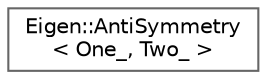 digraph "类继承关系图"
{
 // LATEX_PDF_SIZE
  bgcolor="transparent";
  edge [fontname=Helvetica,fontsize=10,labelfontname=Helvetica,labelfontsize=10];
  node [fontname=Helvetica,fontsize=10,shape=box,height=0.2,width=0.4];
  rankdir="LR";
  Node0 [id="Node000000",label="Eigen::AntiSymmetry\l\< One_, Two_ \>",height=0.2,width=0.4,color="grey40", fillcolor="white", style="filled",URL="$struct_eigen_1_1_anti_symmetry.html",tooltip=" "];
}
